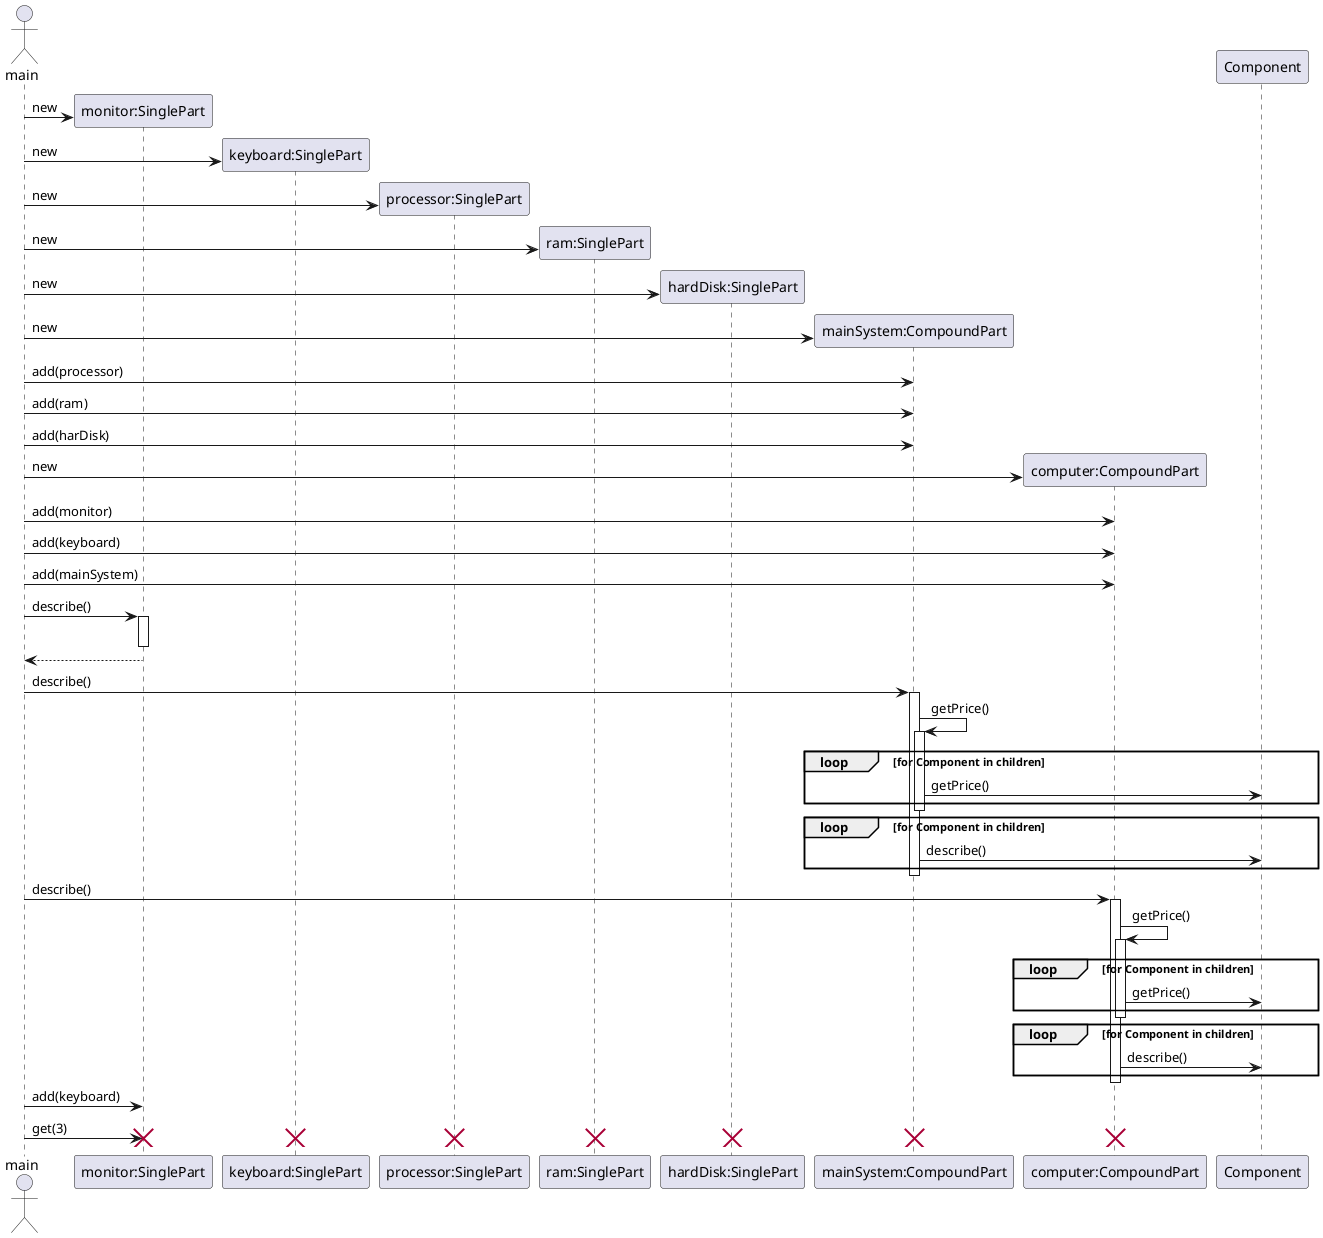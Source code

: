 @startuml

actor main

create "monitor:SinglePart"
main -> "monitor:SinglePart": new

create "keyboard:SinglePart"
main -> "keyboard:SinglePart": new

create "processor:SinglePart"
main -> "processor:SinglePart": new

create "ram:SinglePart"
main -> "ram:SinglePart": new

create "hardDisk:SinglePart"
main -> "hardDisk:SinglePart": new

create "mainSystem:CompoundPart"
main -> "mainSystem:CompoundPart": new

main -> "mainSystem:CompoundPart": add(processor)
main -> "mainSystem:CompoundPart": add(ram)
main -> "mainSystem:CompoundPart": add(harDisk)

create "computer:CompoundPart"
main -> "computer:CompoundPart": new

main -> "computer:CompoundPart": add(monitor)
main -> "computer:CompoundPart": add(keyboard)
main -> "computer:CompoundPart": add(mainSystem)

main -> "monitor:SinglePart": describe()
activate "monitor:SinglePart"
deactivate "monitor:SinglePart"
"monitor:SinglePart" --> main

main -> "mainSystem:CompoundPart": describe()
activate "mainSystem:CompoundPart"
"mainSystem:CompoundPart" -> "mainSystem:CompoundPart": getPrice()
activate "mainSystem:CompoundPart"
loop for Component in children
    "mainSystem:CompoundPart" -> Component: getPrice()
end

deactivate "mainSystem:CompoundPart"
loop for Component in children
    "mainSystem:CompoundPart" -> Component: describe()
end

deactivate "mainSystem:CompoundPart"

main -> "computer:CompoundPart": describe()
activate "computer:CompoundPart"
"computer:CompoundPart" -> "computer:CompoundPart":getPrice()
activate "computer:CompoundPart"
loop for Component in children
    "computer:CompoundPart" -> Component: getPrice()
end

deactivate "computer:CompoundPart"
loop for Component in children
    "computer:CompoundPart" -> Component:describe()
end

deactivate "computer:CompoundPart"
main -> "monitor:SinglePart": add(keyboard)
main -> "monitor:SinglePart": get(3)

destroy "monitor:SinglePart"
destroy "keyboard:SinglePart"
destroy "processor:SinglePart"
destroy "ram:SinglePart"
destroy "hardDisk:SinglePart"
destroy "mainSystem:CompoundPart"
destroy "computer:CompoundPart"

@enduml
